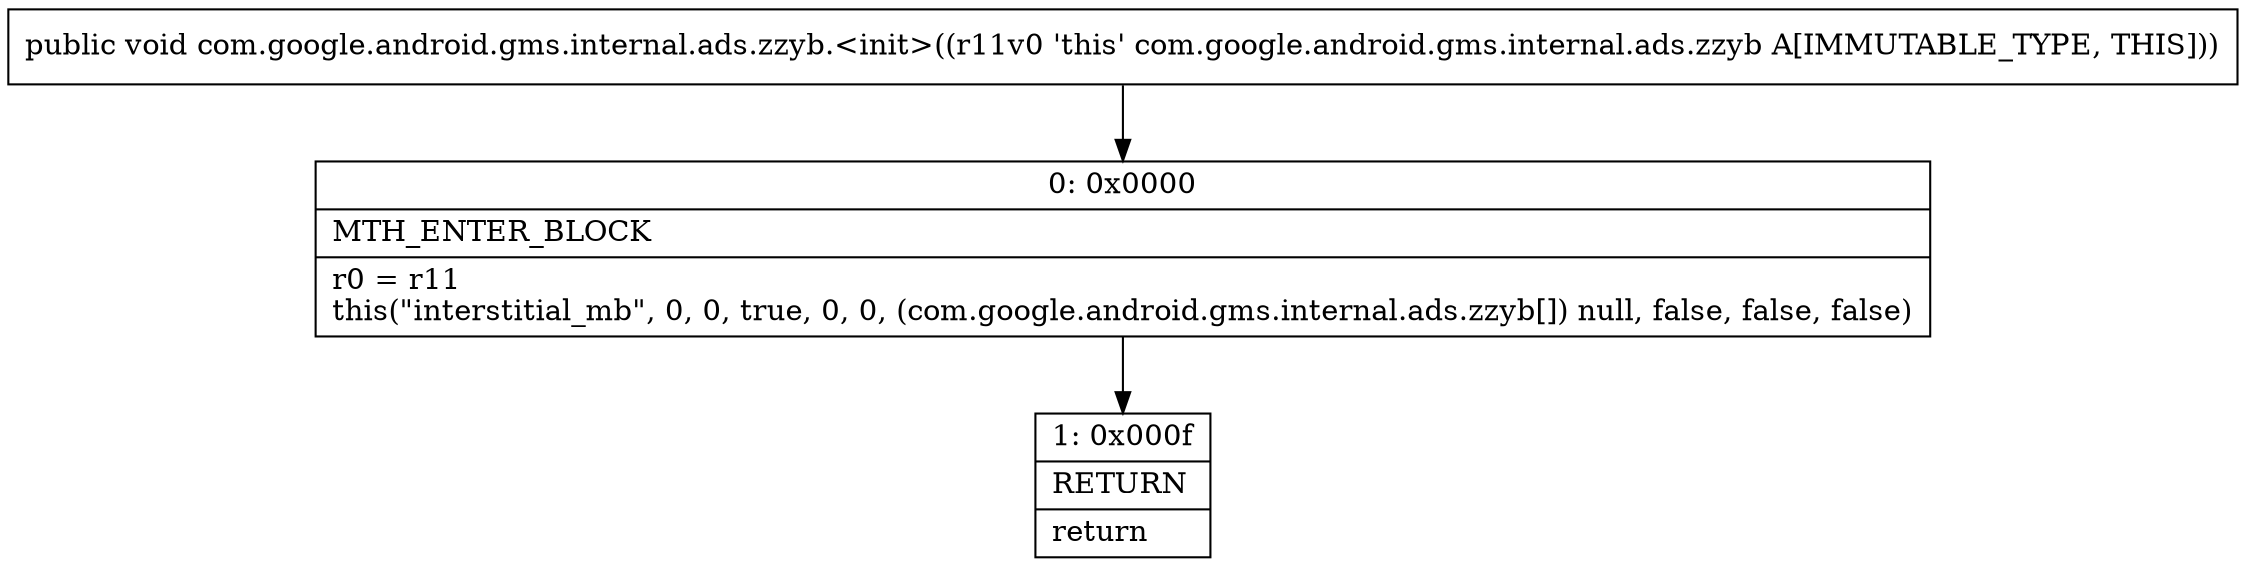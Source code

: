 digraph "CFG forcom.google.android.gms.internal.ads.zzyb.\<init\>()V" {
Node_0 [shape=record,label="{0\:\ 0x0000|MTH_ENTER_BLOCK\l|r0 = r11\lthis(\"interstitial_mb\", 0, 0, true, 0, 0, (com.google.android.gms.internal.ads.zzyb[]) null, false, false, false)\l}"];
Node_1 [shape=record,label="{1\:\ 0x000f|RETURN\l|return\l}"];
MethodNode[shape=record,label="{public void com.google.android.gms.internal.ads.zzyb.\<init\>((r11v0 'this' com.google.android.gms.internal.ads.zzyb A[IMMUTABLE_TYPE, THIS])) }"];
MethodNode -> Node_0;
Node_0 -> Node_1;
}

